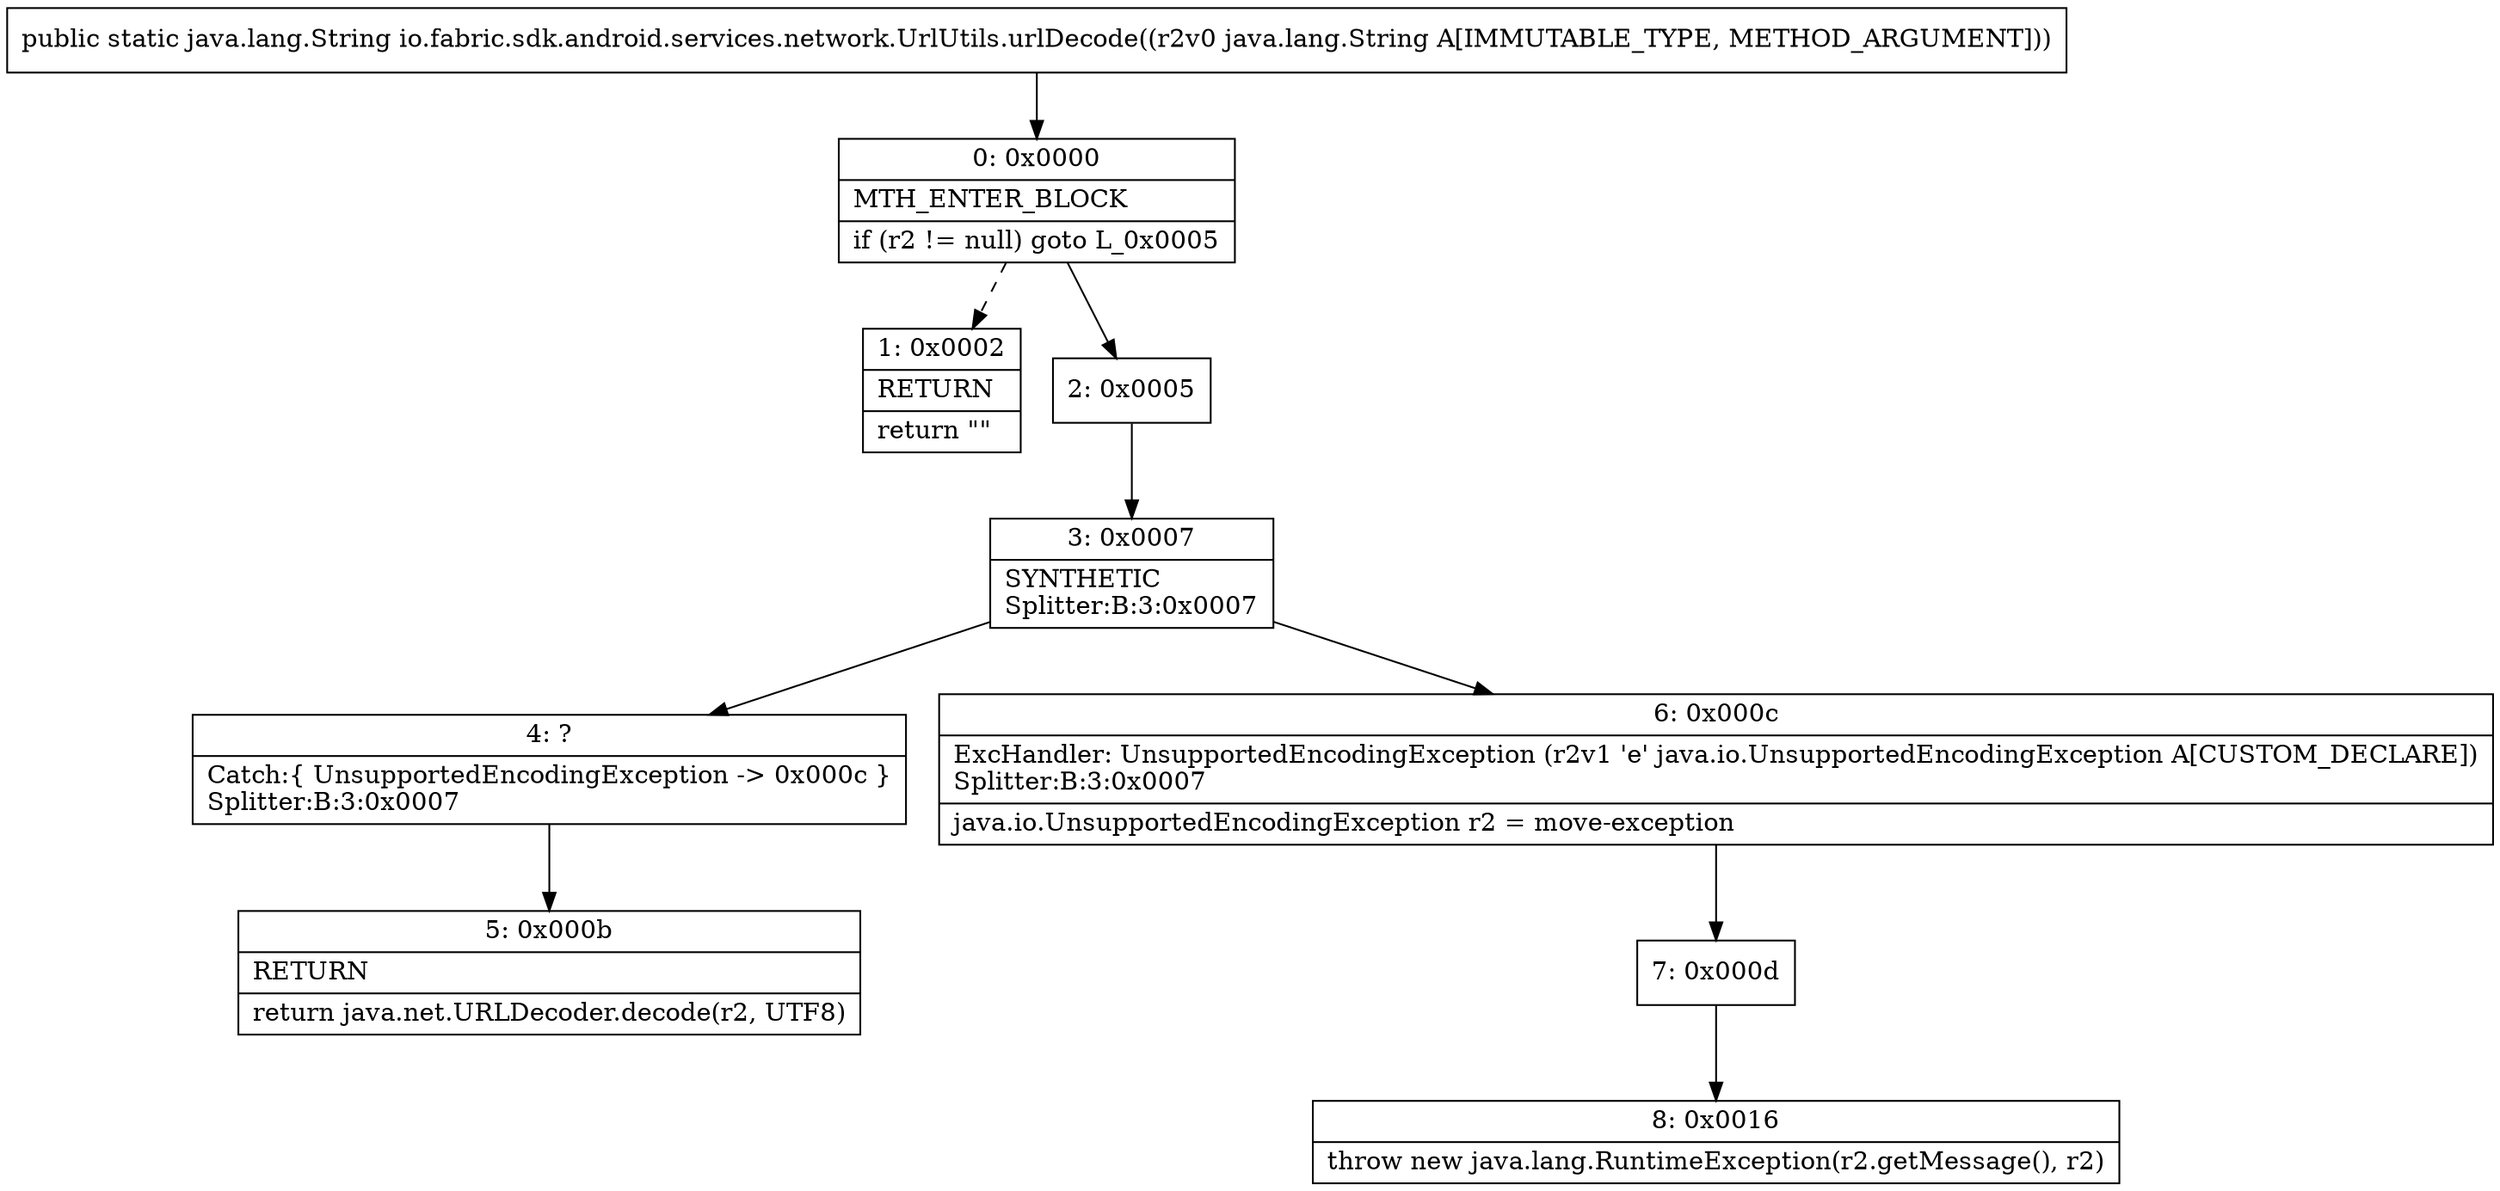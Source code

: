 digraph "CFG forio.fabric.sdk.android.services.network.UrlUtils.urlDecode(Ljava\/lang\/String;)Ljava\/lang\/String;" {
Node_0 [shape=record,label="{0\:\ 0x0000|MTH_ENTER_BLOCK\l|if (r2 != null) goto L_0x0005\l}"];
Node_1 [shape=record,label="{1\:\ 0x0002|RETURN\l|return \"\"\l}"];
Node_2 [shape=record,label="{2\:\ 0x0005}"];
Node_3 [shape=record,label="{3\:\ 0x0007|SYNTHETIC\lSplitter:B:3:0x0007\l}"];
Node_4 [shape=record,label="{4\:\ ?|Catch:\{ UnsupportedEncodingException \-\> 0x000c \}\lSplitter:B:3:0x0007\l}"];
Node_5 [shape=record,label="{5\:\ 0x000b|RETURN\l|return java.net.URLDecoder.decode(r2, UTF8)\l}"];
Node_6 [shape=record,label="{6\:\ 0x000c|ExcHandler: UnsupportedEncodingException (r2v1 'e' java.io.UnsupportedEncodingException A[CUSTOM_DECLARE])\lSplitter:B:3:0x0007\l|java.io.UnsupportedEncodingException r2 = move\-exception\l}"];
Node_7 [shape=record,label="{7\:\ 0x000d}"];
Node_8 [shape=record,label="{8\:\ 0x0016|throw new java.lang.RuntimeException(r2.getMessage(), r2)\l}"];
MethodNode[shape=record,label="{public static java.lang.String io.fabric.sdk.android.services.network.UrlUtils.urlDecode((r2v0 java.lang.String A[IMMUTABLE_TYPE, METHOD_ARGUMENT])) }"];
MethodNode -> Node_0;
Node_0 -> Node_1[style=dashed];
Node_0 -> Node_2;
Node_2 -> Node_3;
Node_3 -> Node_4;
Node_3 -> Node_6;
Node_4 -> Node_5;
Node_6 -> Node_7;
Node_7 -> Node_8;
}

